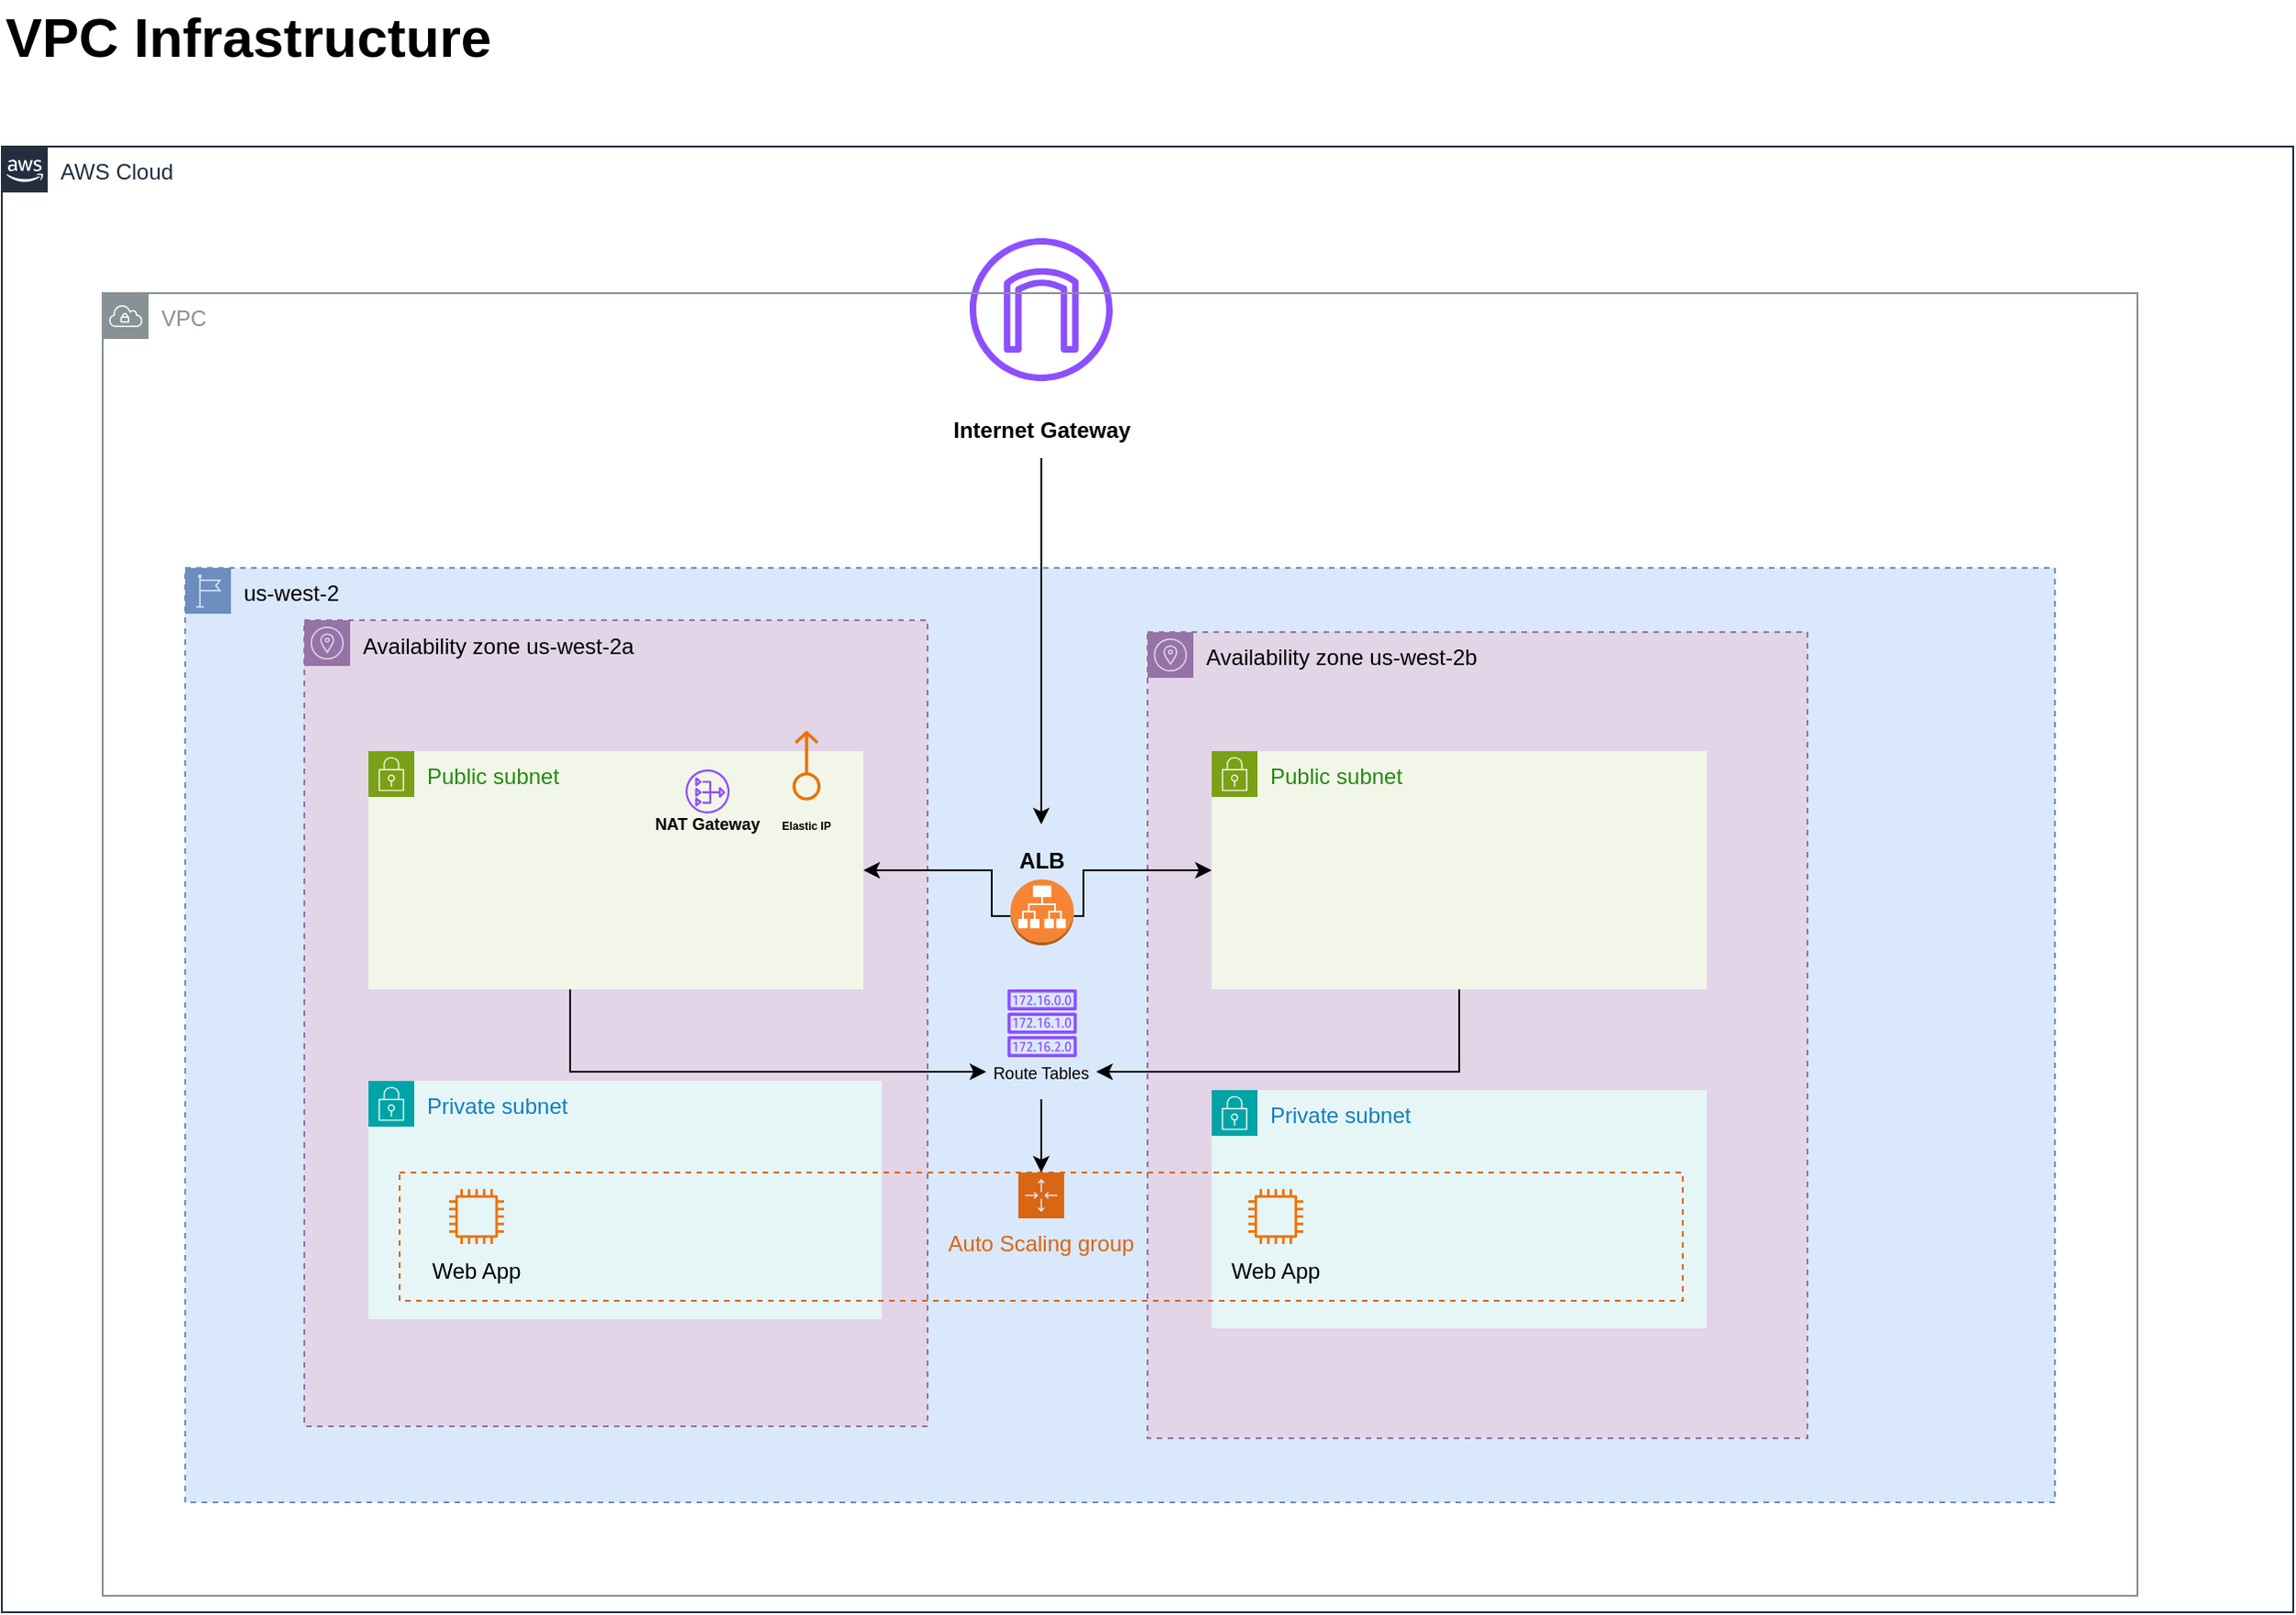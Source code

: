<mxfile version="24.6.4" type="device">
  <diagram id="Ht1M8jgEwFfnCIfOTk4-" name="Page-1">
    <mxGraphModel dx="1181" dy="911" grid="1" gridSize="10" guides="1" tooltips="1" connect="1" arrows="1" fold="1" page="1" pageScale="1" pageWidth="827" pageHeight="1169" math="0" shadow="0">
      <root>
        <mxCell id="0" />
        <mxCell id="1" parent="0" />
        <mxCell id="BDPzJr5BKkCZSnzHl6Ur-43" value="us-west-2" style="points=[[0,0],[0.25,0],[0.5,0],[0.75,0],[1,0],[1,0.25],[1,0.5],[1,0.75],[1,1],[0.75,1],[0.5,1],[0.25,1],[0,1],[0,0.75],[0,0.5],[0,0.25]];outlineConnect=0;html=1;whiteSpace=wrap;fontSize=12;fontStyle=0;container=1;pointerEvents=0;collapsible=0;recursiveResize=0;shape=mxgraph.aws4.group;grIcon=mxgraph.aws4.group_region;strokeColor=#6c8ebf;fillColor=#dae8fc;verticalAlign=top;align=left;spacingLeft=30;dashed=1;" vertex="1" parent="1">
          <mxGeometry x="270" y="520" width="1020" height="510" as="geometry" />
        </mxCell>
        <mxCell id="-QjtrjUzRDEMRZ5MF8oH-47" value="VPC Infrastructure" style="text;html=1;resizable=0;points=[];autosize=1;align=left;verticalAlign=top;spacingTop=-4;fontSize=30;fontStyle=1" parent="1" vertex="1">
          <mxGeometry x="170" y="210" width="270" height="40" as="geometry" />
        </mxCell>
        <mxCell id="UEzPUAAOIrF-is8g5C7q-2" value="AWS Cloud" style="points=[[0,0],[0.25,0],[0.5,0],[0.75,0],[1,0],[1,0.25],[1,0.5],[1,0.75],[1,1],[0.75,1],[0.5,1],[0.25,1],[0,1],[0,0.75],[0,0.5],[0,0.25]];outlineConnect=0;gradientColor=none;html=1;whiteSpace=wrap;fontSize=12;fontStyle=0;shape=mxgraph.aws4.group;grIcon=mxgraph.aws4.group_aws_cloud_alt;strokeColor=#232F3E;fillColor=none;verticalAlign=top;align=left;spacingLeft=30;fontColor=#232F3E;dashed=0;container=0;pointerEvents=0;collapsible=0;recursiveResize=0;" parent="1" vertex="1">
          <mxGeometry x="170" y="290" width="1250" height="800" as="geometry" />
        </mxCell>
        <mxCell id="BDPzJr5BKkCZSnzHl6Ur-5" value="Availability zone us-west-2a" style="sketch=0;outlineConnect=0;html=1;whiteSpace=wrap;fontSize=12;fontStyle=0;shape=mxgraph.aws4.group;grIcon=mxgraph.aws4.group_availability_zone;strokeColor=#9673a6;fillColor=#e1d5e7;verticalAlign=top;align=left;spacingLeft=30;dashed=1;movable=1;resizable=1;rotatable=1;deletable=1;editable=1;locked=0;connectable=1;" vertex="1" parent="1">
          <mxGeometry x="335" y="548.51" width="340" height="440" as="geometry" />
        </mxCell>
        <mxCell id="BDPzJr5BKkCZSnzHl6Ur-6" value="Availability zone us-west-2b" style="sketch=0;outlineConnect=0;html=1;whiteSpace=wrap;fontSize=12;fontStyle=0;shape=mxgraph.aws4.group;grIcon=mxgraph.aws4.group_availability_zone;strokeColor=#9673a6;fillColor=#e1d5e7;verticalAlign=top;align=left;spacingLeft=30;dashed=1;" vertex="1" parent="1">
          <mxGeometry x="795" y="555" width="360" height="440" as="geometry" />
        </mxCell>
        <mxCell id="BDPzJr5BKkCZSnzHl6Ur-8" value="Private subnet" style="points=[[0,0],[0.25,0],[0.5,0],[0.75,0],[1,0],[1,0.25],[1,0.5],[1,0.75],[1,1],[0.75,1],[0.5,1],[0.25,1],[0,1],[0,0.75],[0,0.5],[0,0.25]];outlineConnect=0;gradientColor=none;html=1;whiteSpace=wrap;fontSize=12;fontStyle=0;container=1;pointerEvents=0;collapsible=0;recursiveResize=0;shape=mxgraph.aws4.group;grIcon=mxgraph.aws4.group_security_group;grStroke=0;strokeColor=#00A4A6;fillColor=#E6F6F7;verticalAlign=top;align=left;spacingLeft=30;fontColor=#147EBA;dashed=0;" vertex="1" parent="1">
          <mxGeometry x="370" y="800" width="280" height="130" as="geometry" />
        </mxCell>
        <mxCell id="BDPzJr5BKkCZSnzHl6Ur-53" style="edgeStyle=orthogonalEdgeStyle;rounded=0;orthogonalLoop=1;jettySize=auto;html=1;" edge="1" parent="1" source="BDPzJr5BKkCZSnzHl6Ur-9" target="BDPzJr5BKkCZSnzHl6Ur-51">
          <mxGeometry relative="1" as="geometry">
            <Array as="points">
              <mxPoint x="480" y="795" />
            </Array>
          </mxGeometry>
        </mxCell>
        <mxCell id="BDPzJr5BKkCZSnzHl6Ur-9" value="Public subnet" style="points=[[0,0],[0.25,0],[0.5,0],[0.75,0],[1,0],[1,0.25],[1,0.5],[1,0.75],[1,1],[0.75,1],[0.5,1],[0.25,1],[0,1],[0,0.75],[0,0.5],[0,0.25]];outlineConnect=0;gradientColor=none;html=1;whiteSpace=wrap;fontSize=12;fontStyle=0;container=1;pointerEvents=0;collapsible=0;recursiveResize=0;shape=mxgraph.aws4.group;grIcon=mxgraph.aws4.group_security_group;grStroke=0;strokeColor=#7AA116;fillColor=#F2F6E8;verticalAlign=top;align=left;spacingLeft=30;fontColor=#248814;dashed=0;" vertex="1" parent="1">
          <mxGeometry x="370" y="620" width="270" height="130" as="geometry" />
        </mxCell>
        <mxCell id="BDPzJr5BKkCZSnzHl6Ur-17" value="" style="sketch=0;outlineConnect=0;fontColor=#232F3E;gradientColor=none;fillColor=#8C4FFF;strokeColor=none;dashed=0;verticalLabelPosition=bottom;verticalAlign=top;align=center;html=1;fontSize=12;fontStyle=0;aspect=fixed;pointerEvents=1;shape=mxgraph.aws4.nat_gateway;" vertex="1" parent="BDPzJr5BKkCZSnzHl6Ur-9">
          <mxGeometry x="173" y="10" width="24" height="24" as="geometry" />
        </mxCell>
        <mxCell id="BDPzJr5BKkCZSnzHl6Ur-18" value="&lt;b style=&quot;font-size: 9px;&quot;&gt;NAT Gateway&lt;/b&gt;" style="text;html=1;align=center;verticalAlign=middle;whiteSpace=wrap;rounded=0;fontSize=9;" vertex="1" parent="BDPzJr5BKkCZSnzHl6Ur-9">
          <mxGeometry x="140" y="30" width="90" height="20" as="geometry" />
        </mxCell>
        <mxCell id="BDPzJr5BKkCZSnzHl6Ur-10" value="Private subnet" style="points=[[0,0],[0.25,0],[0.5,0],[0.75,0],[1,0],[1,0.25],[1,0.5],[1,0.75],[1,1],[0.75,1],[0.5,1],[0.25,1],[0,1],[0,0.75],[0,0.5],[0,0.25]];outlineConnect=0;gradientColor=none;html=1;whiteSpace=wrap;fontSize=12;fontStyle=0;container=1;pointerEvents=0;collapsible=0;recursiveResize=0;shape=mxgraph.aws4.group;grIcon=mxgraph.aws4.group_security_group;grStroke=0;strokeColor=#00A4A6;fillColor=#E6F6F7;verticalAlign=top;align=left;spacingLeft=30;fontColor=#147EBA;dashed=0;" vertex="1" parent="1">
          <mxGeometry x="830" y="805" width="270" height="130" as="geometry" />
        </mxCell>
        <mxCell id="BDPzJr5BKkCZSnzHl6Ur-52" style="edgeStyle=orthogonalEdgeStyle;rounded=0;orthogonalLoop=1;jettySize=auto;html=1;" edge="1" parent="1" source="BDPzJr5BKkCZSnzHl6Ur-11" target="BDPzJr5BKkCZSnzHl6Ur-51">
          <mxGeometry relative="1" as="geometry">
            <Array as="points">
              <mxPoint x="965" y="795" />
            </Array>
          </mxGeometry>
        </mxCell>
        <mxCell id="BDPzJr5BKkCZSnzHl6Ur-11" value="Public subnet" style="points=[[0,0],[0.25,0],[0.5,0],[0.75,0],[1,0],[1,0.25],[1,0.5],[1,0.75],[1,1],[0.75,1],[0.5,1],[0.25,1],[0,1],[0,0.75],[0,0.5],[0,0.25]];outlineConnect=0;gradientColor=none;html=1;whiteSpace=wrap;fontSize=12;fontStyle=0;container=1;pointerEvents=0;collapsible=0;recursiveResize=0;shape=mxgraph.aws4.group;grIcon=mxgraph.aws4.group_security_group;grStroke=0;strokeColor=#7AA116;fillColor=#F2F6E8;verticalAlign=top;align=left;spacingLeft=30;fontColor=#248814;dashed=0;" vertex="1" parent="1">
          <mxGeometry x="830" y="620" width="270" height="130" as="geometry" />
        </mxCell>
        <mxCell id="BDPzJr5BKkCZSnzHl6Ur-14" value="" style="sketch=0;outlineConnect=0;fontColor=#232F3E;gradientColor=none;fillColor=#8C4FFF;strokeColor=none;dashed=0;verticalLabelPosition=bottom;verticalAlign=top;align=center;html=1;fontSize=12;fontStyle=0;aspect=fixed;pointerEvents=1;shape=mxgraph.aws4.internet_gateway;" vertex="1" parent="1">
          <mxGeometry x="698" y="340" width="78" height="78" as="geometry" />
        </mxCell>
        <mxCell id="BDPzJr5BKkCZSnzHl6Ur-55" style="edgeStyle=orthogonalEdgeStyle;rounded=0;orthogonalLoop=1;jettySize=auto;html=1;" edge="1" parent="1" source="BDPzJr5BKkCZSnzHl6Ur-15" target="BDPzJr5BKkCZSnzHl6Ur-38">
          <mxGeometry relative="1" as="geometry" />
        </mxCell>
        <mxCell id="BDPzJr5BKkCZSnzHl6Ur-15" value="&lt;b&gt;Internet Gateway&lt;/b&gt;" style="text;html=1;align=center;verticalAlign=middle;whiteSpace=wrap;rounded=0;" vertex="1" parent="1">
          <mxGeometry x="679.5" y="430" width="115" height="30" as="geometry" />
        </mxCell>
        <mxCell id="BDPzJr5BKkCZSnzHl6Ur-27" value="Auto Scaling group" style="points=[[0,0],[0.25,0],[0.5,0],[0.75,0],[1,0],[1,0.25],[1,0.5],[1,0.75],[1,1],[0.75,1],[0.5,1],[0.25,1],[0,1],[0,0.75],[0,0.5],[0,0.25]];outlineConnect=0;gradientColor=none;html=1;whiteSpace=wrap;fontSize=12;fontStyle=0;container=1;pointerEvents=0;collapsible=0;recursiveResize=0;shape=mxgraph.aws4.groupCenter;grIcon=mxgraph.aws4.group_auto_scaling_group;grStroke=1;strokeColor=#D86613;fillColor=none;verticalAlign=top;align=center;fontColor=#D86613;dashed=1;spacingTop=25;" vertex="1" parent="1">
          <mxGeometry x="387" y="850" width="700" height="70" as="geometry" />
        </mxCell>
        <mxCell id="BDPzJr5BKkCZSnzHl6Ur-29" value="Web App" style="text;html=1;align=center;verticalAlign=middle;whiteSpace=wrap;rounded=0;" vertex="1" parent="BDPzJr5BKkCZSnzHl6Ur-27">
          <mxGeometry x="12" y="39" width="60" height="30" as="geometry" />
        </mxCell>
        <mxCell id="BDPzJr5BKkCZSnzHl6Ur-30" value="" style="sketch=0;outlineConnect=0;fontColor=#232F3E;gradientColor=none;fillColor=#ED7100;strokeColor=none;dashed=0;verticalLabelPosition=bottom;verticalAlign=top;align=center;html=1;fontSize=12;fontStyle=0;aspect=fixed;pointerEvents=1;shape=mxgraph.aws4.instance2;" vertex="1" parent="BDPzJr5BKkCZSnzHl6Ur-27">
          <mxGeometry x="27" y="9" width="30" height="30" as="geometry" />
        </mxCell>
        <mxCell id="BDPzJr5BKkCZSnzHl6Ur-32" value="" style="sketch=0;outlineConnect=0;fontColor=#232F3E;gradientColor=none;fillColor=#ED7100;strokeColor=none;dashed=0;verticalLabelPosition=bottom;verticalAlign=top;align=center;html=1;fontSize=12;fontStyle=0;aspect=fixed;pointerEvents=1;shape=mxgraph.aws4.instance2;" vertex="1" parent="BDPzJr5BKkCZSnzHl6Ur-27">
          <mxGeometry x="463" y="9" width="30" height="30" as="geometry" />
        </mxCell>
        <mxCell id="BDPzJr5BKkCZSnzHl6Ur-31" value="Web App" style="text;html=1;align=center;verticalAlign=middle;whiteSpace=wrap;rounded=0;" vertex="1" parent="BDPzJr5BKkCZSnzHl6Ur-27">
          <mxGeometry x="448" y="39" width="60" height="30" as="geometry" />
        </mxCell>
        <mxCell id="BDPzJr5BKkCZSnzHl6Ur-35" value="" style="sketch=0;outlineConnect=0;fontColor=#232F3E;gradientColor=none;fillColor=#ED7100;strokeColor=none;dashed=0;verticalLabelPosition=bottom;verticalAlign=top;align=center;html=1;fontSize=12;fontStyle=0;aspect=fixed;pointerEvents=1;shape=mxgraph.aws4.elastic_ip_address;rotation=-90;" vertex="1" parent="1">
          <mxGeometry x="590" y="620" width="38" height="15.83" as="geometry" />
        </mxCell>
        <mxCell id="BDPzJr5BKkCZSnzHl6Ur-36" value="&lt;b style=&quot;&quot;&gt;&lt;font style=&quot;font-size: 6px;&quot;&gt;Elastic IP&lt;/font&gt;&lt;/b&gt;" style="text;html=1;align=center;verticalAlign=middle;whiteSpace=wrap;rounded=0;fontSize=9;" vertex="1" parent="1">
          <mxGeometry x="594" y="650" width="30" height="20" as="geometry" />
        </mxCell>
        <mxCell id="BDPzJr5BKkCZSnzHl6Ur-46" style="edgeStyle=orthogonalEdgeStyle;rounded=0;orthogonalLoop=1;jettySize=auto;html=1;" edge="1" parent="1" source="BDPzJr5BKkCZSnzHl6Ur-37" target="BDPzJr5BKkCZSnzHl6Ur-11">
          <mxGeometry relative="1" as="geometry">
            <Array as="points">
              <mxPoint x="760" y="710" />
              <mxPoint x="760" y="685" />
            </Array>
          </mxGeometry>
        </mxCell>
        <mxCell id="BDPzJr5BKkCZSnzHl6Ur-48" style="edgeStyle=orthogonalEdgeStyle;rounded=0;orthogonalLoop=1;jettySize=auto;html=1;" edge="1" parent="1" source="BDPzJr5BKkCZSnzHl6Ur-37" target="BDPzJr5BKkCZSnzHl6Ur-9">
          <mxGeometry relative="1" as="geometry">
            <Array as="points">
              <mxPoint x="710" y="710" />
              <mxPoint x="710" y="685" />
            </Array>
          </mxGeometry>
        </mxCell>
        <mxCell id="BDPzJr5BKkCZSnzHl6Ur-37" value="" style="outlineConnect=0;dashed=0;verticalLabelPosition=bottom;verticalAlign=top;align=center;html=1;shape=mxgraph.aws3.application_load_balancer;fillColor=#F58534;gradientColor=none;" vertex="1" parent="1">
          <mxGeometry x="720.25" y="690" width="34.5" height="36" as="geometry" />
        </mxCell>
        <mxCell id="BDPzJr5BKkCZSnzHl6Ur-40" value="VPC" style="sketch=0;outlineConnect=0;gradientColor=none;html=1;whiteSpace=wrap;fontSize=12;fontStyle=0;shape=mxgraph.aws4.group;grIcon=mxgraph.aws4.group_vpc;strokeColor=#879196;fillColor=none;verticalAlign=top;align=left;spacingLeft=30;fontColor=#879196;dashed=0;" vertex="1" parent="1">
          <mxGeometry x="225" y="370" width="1110" height="711" as="geometry" />
        </mxCell>
        <mxCell id="BDPzJr5BKkCZSnzHl6Ur-50" value="" style="sketch=0;outlineConnect=0;fontColor=#232F3E;gradientColor=none;fillColor=#8C4FFF;strokeColor=none;dashed=0;verticalLabelPosition=bottom;verticalAlign=top;align=center;html=1;fontSize=12;fontStyle=0;aspect=fixed;pointerEvents=1;shape=mxgraph.aws4.route_table;" vertex="1" parent="1">
          <mxGeometry x="718.5" y="750" width="38" height="37.03" as="geometry" />
        </mxCell>
        <mxCell id="BDPzJr5BKkCZSnzHl6Ur-56" style="edgeStyle=orthogonalEdgeStyle;rounded=0;orthogonalLoop=1;jettySize=auto;html=1;entryX=0.5;entryY=0;entryDx=0;entryDy=0;" edge="1" parent="1" source="BDPzJr5BKkCZSnzHl6Ur-51" target="BDPzJr5BKkCZSnzHl6Ur-27">
          <mxGeometry relative="1" as="geometry" />
        </mxCell>
        <mxCell id="BDPzJr5BKkCZSnzHl6Ur-51" value="&lt;font style=&quot;font-size: 9px;&quot;&gt;Route Tables&lt;/font&gt;" style="text;html=1;align=center;verticalAlign=middle;whiteSpace=wrap;rounded=0;" vertex="1" parent="1">
          <mxGeometry x="707" y="780" width="60" height="30" as="geometry" />
        </mxCell>
        <mxCell id="BDPzJr5BKkCZSnzHl6Ur-38" value="&lt;b&gt;ALB&lt;/b&gt;" style="text;html=1;align=center;verticalAlign=middle;whiteSpace=wrap;rounded=0;" vertex="1" parent="1">
          <mxGeometry x="679.5" y="660" width="115" height="40" as="geometry" />
        </mxCell>
      </root>
    </mxGraphModel>
  </diagram>
</mxfile>
